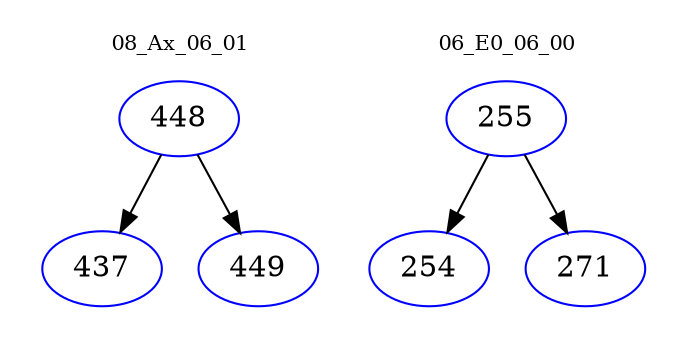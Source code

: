 digraph{
subgraph cluster_0 {
color = white
label = "08_Ax_06_01";
fontsize=10;
T0_448 [label="448", color="blue"]
T0_448 -> T0_437 [color="black"]
T0_437 [label="437", color="blue"]
T0_448 -> T0_449 [color="black"]
T0_449 [label="449", color="blue"]
}
subgraph cluster_1 {
color = white
label = "06_E0_06_00";
fontsize=10;
T1_255 [label="255", color="blue"]
T1_255 -> T1_254 [color="black"]
T1_254 [label="254", color="blue"]
T1_255 -> T1_271 [color="black"]
T1_271 [label="271", color="blue"]
}
}
